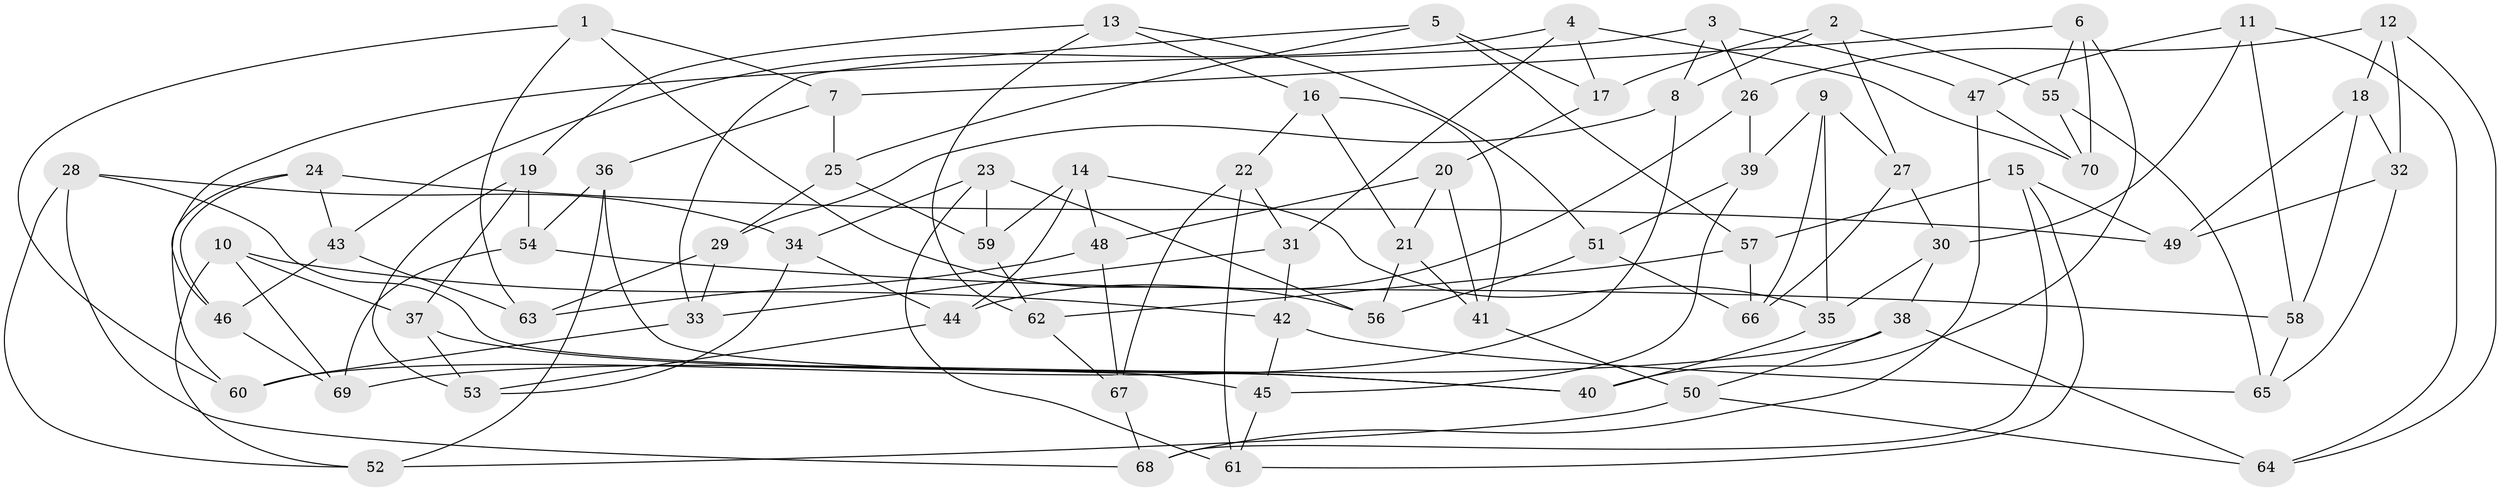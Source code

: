 // Generated by graph-tools (version 1.1) at 2025/50/03/09/25 03:50:44]
// undirected, 70 vertices, 140 edges
graph export_dot {
graph [start="1"]
  node [color=gray90,style=filled];
  1;
  2;
  3;
  4;
  5;
  6;
  7;
  8;
  9;
  10;
  11;
  12;
  13;
  14;
  15;
  16;
  17;
  18;
  19;
  20;
  21;
  22;
  23;
  24;
  25;
  26;
  27;
  28;
  29;
  30;
  31;
  32;
  33;
  34;
  35;
  36;
  37;
  38;
  39;
  40;
  41;
  42;
  43;
  44;
  45;
  46;
  47;
  48;
  49;
  50;
  51;
  52;
  53;
  54;
  55;
  56;
  57;
  58;
  59;
  60;
  61;
  62;
  63;
  64;
  65;
  66;
  67;
  68;
  69;
  70;
  1 -- 63;
  1 -- 60;
  1 -- 7;
  1 -- 56;
  2 -- 27;
  2 -- 55;
  2 -- 17;
  2 -- 8;
  3 -- 47;
  3 -- 8;
  3 -- 26;
  3 -- 46;
  4 -- 70;
  4 -- 43;
  4 -- 31;
  4 -- 17;
  5 -- 57;
  5 -- 25;
  5 -- 33;
  5 -- 17;
  6 -- 40;
  6 -- 70;
  6 -- 55;
  6 -- 7;
  7 -- 36;
  7 -- 25;
  8 -- 60;
  8 -- 29;
  9 -- 39;
  9 -- 27;
  9 -- 35;
  9 -- 66;
  10 -- 37;
  10 -- 42;
  10 -- 69;
  10 -- 52;
  11 -- 64;
  11 -- 30;
  11 -- 58;
  11 -- 47;
  12 -- 32;
  12 -- 26;
  12 -- 18;
  12 -- 64;
  13 -- 62;
  13 -- 19;
  13 -- 51;
  13 -- 16;
  14 -- 44;
  14 -- 35;
  14 -- 48;
  14 -- 59;
  15 -- 57;
  15 -- 68;
  15 -- 61;
  15 -- 49;
  16 -- 41;
  16 -- 22;
  16 -- 21;
  17 -- 20;
  18 -- 32;
  18 -- 58;
  18 -- 49;
  19 -- 53;
  19 -- 54;
  19 -- 37;
  20 -- 48;
  20 -- 21;
  20 -- 41;
  21 -- 56;
  21 -- 41;
  22 -- 61;
  22 -- 31;
  22 -- 67;
  23 -- 61;
  23 -- 34;
  23 -- 59;
  23 -- 56;
  24 -- 60;
  24 -- 49;
  24 -- 46;
  24 -- 43;
  25 -- 59;
  25 -- 29;
  26 -- 39;
  26 -- 44;
  27 -- 66;
  27 -- 30;
  28 -- 40;
  28 -- 68;
  28 -- 34;
  28 -- 52;
  29 -- 63;
  29 -- 33;
  30 -- 35;
  30 -- 38;
  31 -- 33;
  31 -- 42;
  32 -- 49;
  32 -- 65;
  33 -- 60;
  34 -- 53;
  34 -- 44;
  35 -- 40;
  36 -- 54;
  36 -- 52;
  36 -- 45;
  37 -- 53;
  37 -- 40;
  38 -- 69;
  38 -- 64;
  38 -- 50;
  39 -- 51;
  39 -- 45;
  41 -- 50;
  42 -- 65;
  42 -- 45;
  43 -- 63;
  43 -- 46;
  44 -- 53;
  45 -- 61;
  46 -- 69;
  47 -- 70;
  47 -- 68;
  48 -- 67;
  48 -- 63;
  50 -- 52;
  50 -- 64;
  51 -- 66;
  51 -- 56;
  54 -- 69;
  54 -- 58;
  55 -- 65;
  55 -- 70;
  57 -- 62;
  57 -- 66;
  58 -- 65;
  59 -- 62;
  62 -- 67;
  67 -- 68;
}
